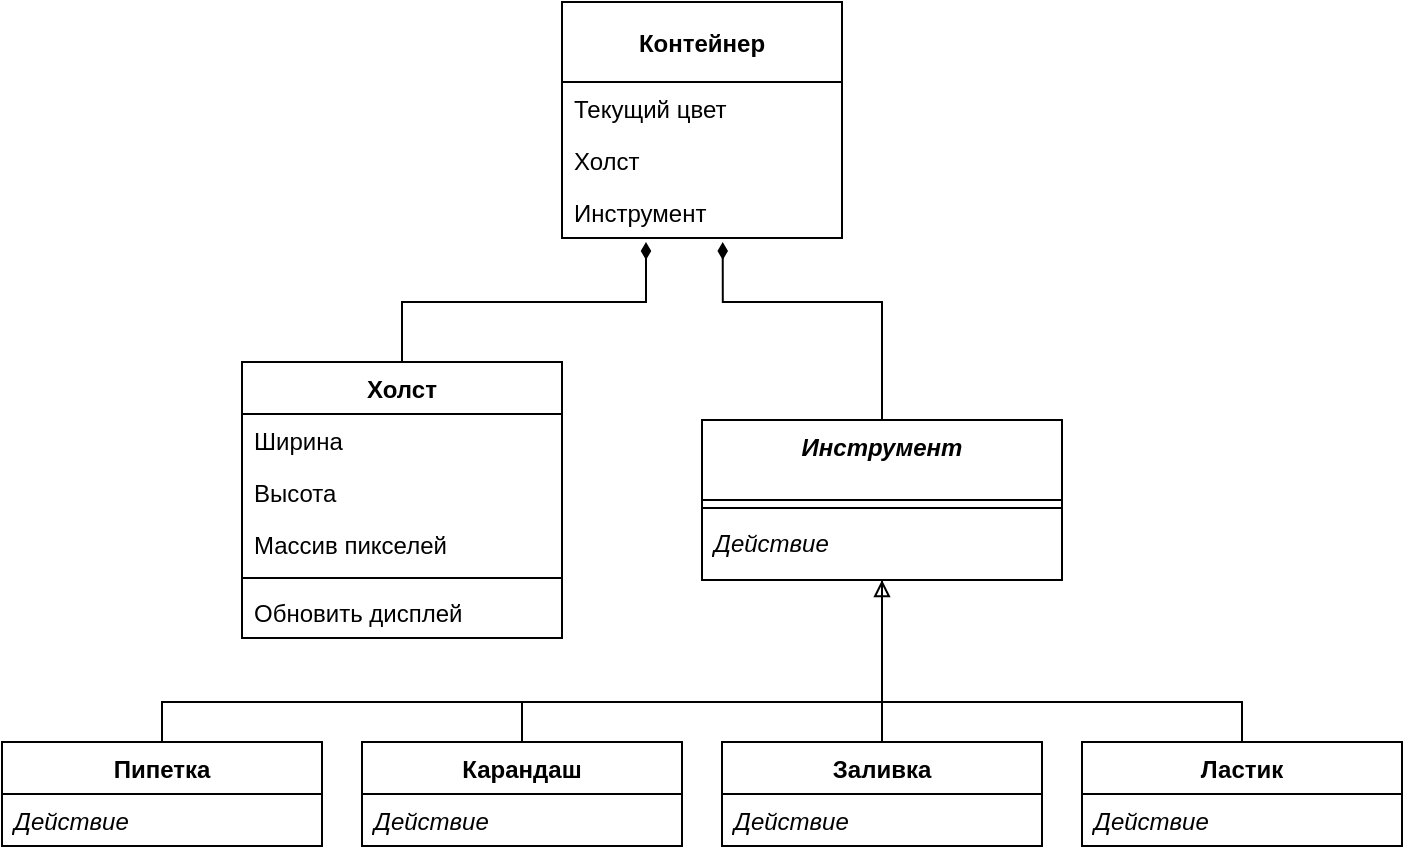 <mxfile version="14.5.1" type="device"><diagram id="C5RBs43oDa-KdzZeNtuy" name="Page-1"><mxGraphModel dx="1024" dy="632" grid="1" gridSize="10" guides="1" tooltips="1" connect="1" arrows="1" fold="1" page="1" pageScale="1" pageWidth="827" pageHeight="1169" math="0" shadow="0"><root><mxCell id="WIyWlLk6GJQsqaUBKTNV-0"/><mxCell id="WIyWlLk6GJQsqaUBKTNV-1" parent="WIyWlLk6GJQsqaUBKTNV-0"/><mxCell id="Wv9nTkSxpjRkTDxQp86z-23" style="edgeStyle=orthogonalEdgeStyle;rounded=0;orthogonalLoop=1;jettySize=auto;html=1;exitX=0.5;exitY=0;exitDx=0;exitDy=0;entryX=0.3;entryY=1.077;entryDx=0;entryDy=0;entryPerimeter=0;endArrow=diamondThin;endFill=1;" parent="WIyWlLk6GJQsqaUBKTNV-1" source="zkfFHV4jXpPFQw0GAbJ--0" target="Wv9nTkSxpjRkTDxQp86z-22" edge="1"><mxGeometry relative="1" as="geometry"><Array as="points"><mxPoint x="240" y="190"/><mxPoint x="362" y="190"/></Array></mxGeometry></mxCell><mxCell id="zkfFHV4jXpPFQw0GAbJ--0" value="Холст" style="swimlane;fontStyle=1;align=center;verticalAlign=top;childLayout=stackLayout;horizontal=1;startSize=26;horizontalStack=0;resizeParent=1;resizeLast=0;collapsible=1;marginBottom=0;rounded=0;shadow=0;strokeWidth=1;" parent="WIyWlLk6GJQsqaUBKTNV-1" vertex="1"><mxGeometry x="160" y="220" width="160" height="138" as="geometry"><mxRectangle x="230" y="140" width="160" height="26" as="alternateBounds"/></mxGeometry></mxCell><mxCell id="zkfFHV4jXpPFQw0GAbJ--1" value="Ширина" style="text;align=left;verticalAlign=top;spacingLeft=4;spacingRight=4;overflow=hidden;rotatable=0;points=[[0,0.5],[1,0.5]];portConstraint=eastwest;" parent="zkfFHV4jXpPFQw0GAbJ--0" vertex="1"><mxGeometry y="26" width="160" height="26" as="geometry"/></mxCell><mxCell id="zkfFHV4jXpPFQw0GAbJ--2" value="Высота" style="text;align=left;verticalAlign=top;spacingLeft=4;spacingRight=4;overflow=hidden;rotatable=0;points=[[0,0.5],[1,0.5]];portConstraint=eastwest;rounded=0;shadow=0;html=0;" parent="zkfFHV4jXpPFQw0GAbJ--0" vertex="1"><mxGeometry y="52" width="160" height="26" as="geometry"/></mxCell><mxCell id="zkfFHV4jXpPFQw0GAbJ--3" value="Массив пикселей" style="text;align=left;verticalAlign=top;spacingLeft=4;spacingRight=4;overflow=hidden;rotatable=0;points=[[0,0.5],[1,0.5]];portConstraint=eastwest;rounded=0;shadow=0;html=0;" parent="zkfFHV4jXpPFQw0GAbJ--0" vertex="1"><mxGeometry y="78" width="160" height="26" as="geometry"/></mxCell><mxCell id="zkfFHV4jXpPFQw0GAbJ--4" value="" style="line;html=1;strokeWidth=1;align=left;verticalAlign=middle;spacingTop=-1;spacingLeft=3;spacingRight=3;rotatable=0;labelPosition=right;points=[];portConstraint=eastwest;" parent="zkfFHV4jXpPFQw0GAbJ--0" vertex="1"><mxGeometry y="104" width="160" height="8" as="geometry"/></mxCell><mxCell id="zkfFHV4jXpPFQw0GAbJ--5" value="Обновить дисплей" style="text;align=left;verticalAlign=top;spacingLeft=4;spacingRight=4;overflow=hidden;rotatable=0;points=[[0,0.5],[1,0.5]];portConstraint=eastwest;" parent="zkfFHV4jXpPFQw0GAbJ--0" vertex="1"><mxGeometry y="112" width="160" height="26" as="geometry"/></mxCell><mxCell id="Wv9nTkSxpjRkTDxQp86z-24" style="edgeStyle=orthogonalEdgeStyle;rounded=0;orthogonalLoop=1;jettySize=auto;html=1;exitX=0.5;exitY=0;exitDx=0;exitDy=0;entryX=0.574;entryY=1.077;entryDx=0;entryDy=0;entryPerimeter=0;endArrow=diamondThin;endFill=1;" parent="WIyWlLk6GJQsqaUBKTNV-1" source="1aP_T1ZPW_lzysKxRq2j-0" target="Wv9nTkSxpjRkTDxQp86z-22" edge="1"><mxGeometry relative="1" as="geometry"><Array as="points"><mxPoint x="480" y="190"/><mxPoint x="400" y="190"/></Array></mxGeometry></mxCell><mxCell id="1aP_T1ZPW_lzysKxRq2j-0" value="Инструмент" style="swimlane;fontStyle=3;align=center;verticalAlign=top;childLayout=stackLayout;horizontal=1;startSize=40;horizontalStack=0;resizeParent=1;resizeLast=0;collapsible=1;marginBottom=0;rounded=0;shadow=0;strokeWidth=1;" parent="WIyWlLk6GJQsqaUBKTNV-1" vertex="1"><mxGeometry x="390" y="249" width="180" height="80" as="geometry"><mxRectangle x="230" y="140" width="160" height="26" as="alternateBounds"/></mxGeometry></mxCell><mxCell id="1aP_T1ZPW_lzysKxRq2j-4" value="" style="line;html=1;strokeWidth=1;align=left;verticalAlign=middle;spacingTop=-1;spacingLeft=3;spacingRight=3;rotatable=0;labelPosition=right;points=[];portConstraint=eastwest;" parent="1aP_T1ZPW_lzysKxRq2j-0" vertex="1"><mxGeometry y="40" width="180" height="8" as="geometry"/></mxCell><mxCell id="1aP_T1ZPW_lzysKxRq2j-5" value="Действие" style="text;align=left;verticalAlign=top;spacingLeft=4;spacingRight=4;overflow=hidden;rotatable=0;points=[[0,0.5],[1,0.5]];portConstraint=eastwest;fontStyle=2" parent="1aP_T1ZPW_lzysKxRq2j-0" vertex="1"><mxGeometry y="48" width="180" height="26" as="geometry"/></mxCell><mxCell id="1aP_T1ZPW_lzysKxRq2j-14" style="edgeStyle=orthogonalEdgeStyle;rounded=0;orthogonalLoop=1;jettySize=auto;html=1;entryX=0.5;entryY=1;entryDx=0;entryDy=0;endArrow=none;endFill=0;" parent="WIyWlLk6GJQsqaUBKTNV-1" source="1aP_T1ZPW_lzysKxRq2j-6" target="1aP_T1ZPW_lzysKxRq2j-0" edge="1"><mxGeometry relative="1" as="geometry"><Array as="points"><mxPoint x="300" y="390"/><mxPoint x="480" y="390"/></Array></mxGeometry></mxCell><mxCell id="1aP_T1ZPW_lzysKxRq2j-6" value="Карандаш" style="swimlane;fontStyle=1;align=center;verticalAlign=top;childLayout=stackLayout;horizontal=1;startSize=26;horizontalStack=0;resizeParent=1;resizeLast=0;collapsible=1;marginBottom=0;rounded=0;shadow=0;strokeWidth=1;" parent="WIyWlLk6GJQsqaUBKTNV-1" vertex="1"><mxGeometry x="220" y="410" width="160" height="52" as="geometry"><mxRectangle x="230" y="140" width="160" height="26" as="alternateBounds"/></mxGeometry></mxCell><mxCell id="QTRBfkokKaadRS-dDEGA-1" value="Действие" style="text;align=left;verticalAlign=top;spacingLeft=4;spacingRight=4;overflow=hidden;rotatable=0;points=[[0,0.5],[1,0.5]];portConstraint=eastwest;fontStyle=2" vertex="1" parent="1aP_T1ZPW_lzysKxRq2j-6"><mxGeometry y="26" width="160" height="26" as="geometry"/></mxCell><mxCell id="1aP_T1ZPW_lzysKxRq2j-15" style="edgeStyle=orthogonalEdgeStyle;rounded=0;orthogonalLoop=1;jettySize=auto;html=1;entryX=0.5;entryY=1;entryDx=0;entryDy=0;endArrow=block;endFill=0;" parent="WIyWlLk6GJQsqaUBKTNV-1" source="1aP_T1ZPW_lzysKxRq2j-10" target="1aP_T1ZPW_lzysKxRq2j-0" edge="1"><mxGeometry relative="1" as="geometry"/></mxCell><mxCell id="1aP_T1ZPW_lzysKxRq2j-10" value="Заливка" style="swimlane;fontStyle=1;align=center;verticalAlign=top;childLayout=stackLayout;horizontal=1;startSize=26;horizontalStack=0;resizeParent=1;resizeLast=0;collapsible=1;marginBottom=0;rounded=0;shadow=0;strokeWidth=1;" parent="WIyWlLk6GJQsqaUBKTNV-1" vertex="1"><mxGeometry x="400" y="410" width="160" height="52" as="geometry"><mxRectangle x="230" y="140" width="160" height="26" as="alternateBounds"/></mxGeometry></mxCell><mxCell id="QTRBfkokKaadRS-dDEGA-2" value="Действие" style="text;align=left;verticalAlign=top;spacingLeft=4;spacingRight=4;overflow=hidden;rotatable=0;points=[[0,0.5],[1,0.5]];portConstraint=eastwest;fontStyle=2" vertex="1" parent="1aP_T1ZPW_lzysKxRq2j-10"><mxGeometry y="26" width="160" height="26" as="geometry"/></mxCell><mxCell id="1aP_T1ZPW_lzysKxRq2j-13" style="edgeStyle=orthogonalEdgeStyle;rounded=0;orthogonalLoop=1;jettySize=auto;html=1;entryX=0.5;entryY=1;entryDx=0;entryDy=0;endArrow=none;endFill=0;" parent="WIyWlLk6GJQsqaUBKTNV-1" source="1aP_T1ZPW_lzysKxRq2j-11" target="1aP_T1ZPW_lzysKxRq2j-0" edge="1"><mxGeometry relative="1" as="geometry"><Array as="points"><mxPoint x="120" y="390"/><mxPoint x="480" y="390"/></Array></mxGeometry></mxCell><mxCell id="1aP_T1ZPW_lzysKxRq2j-11" value="Пипетка" style="swimlane;fontStyle=1;align=center;verticalAlign=top;childLayout=stackLayout;horizontal=1;startSize=26;horizontalStack=0;resizeParent=1;resizeLast=0;collapsible=1;marginBottom=0;rounded=0;shadow=0;strokeWidth=1;" parent="WIyWlLk6GJQsqaUBKTNV-1" vertex="1"><mxGeometry x="40" y="410" width="160" height="52" as="geometry"><mxRectangle x="230" y="140" width="160" height="26" as="alternateBounds"/></mxGeometry></mxCell><mxCell id="QTRBfkokKaadRS-dDEGA-0" value="Действие" style="text;align=left;verticalAlign=top;spacingLeft=4;spacingRight=4;overflow=hidden;rotatable=0;points=[[0,0.5],[1,0.5]];portConstraint=eastwest;fontStyle=2" vertex="1" parent="1aP_T1ZPW_lzysKxRq2j-11"><mxGeometry y="26" width="160" height="26" as="geometry"/></mxCell><mxCell id="1aP_T1ZPW_lzysKxRq2j-16" style="edgeStyle=orthogonalEdgeStyle;rounded=0;orthogonalLoop=1;jettySize=auto;html=1;endArrow=none;endFill=0;" parent="WIyWlLk6GJQsqaUBKTNV-1" source="1aP_T1ZPW_lzysKxRq2j-12" edge="1"><mxGeometry relative="1" as="geometry"><mxPoint x="480" y="360" as="targetPoint"/><Array as="points"><mxPoint x="660" y="390"/><mxPoint x="480" y="390"/></Array></mxGeometry></mxCell><mxCell id="1aP_T1ZPW_lzysKxRq2j-12" value="Ластик" style="swimlane;fontStyle=1;align=center;verticalAlign=top;childLayout=stackLayout;horizontal=1;startSize=26;horizontalStack=0;resizeParent=1;resizeLast=0;collapsible=1;marginBottom=0;rounded=0;shadow=0;strokeWidth=1;" parent="WIyWlLk6GJQsqaUBKTNV-1" vertex="1"><mxGeometry x="580" y="410" width="160" height="52" as="geometry"><mxRectangle x="230" y="140" width="160" height="26" as="alternateBounds"/></mxGeometry></mxCell><mxCell id="QTRBfkokKaadRS-dDEGA-3" value="Действие" style="text;align=left;verticalAlign=top;spacingLeft=4;spacingRight=4;overflow=hidden;rotatable=0;points=[[0,0.5],[1,0.5]];portConstraint=eastwest;fontStyle=2" vertex="1" parent="1aP_T1ZPW_lzysKxRq2j-12"><mxGeometry y="26" width="160" height="26" as="geometry"/></mxCell><mxCell id="Wv9nTkSxpjRkTDxQp86z-19" value="Контейнер" style="swimlane;fontStyle=1;childLayout=stackLayout;horizontal=1;startSize=40;fillColor=none;horizontalStack=0;resizeParent=1;resizeParentMax=0;resizeLast=0;collapsible=1;marginBottom=0;" parent="WIyWlLk6GJQsqaUBKTNV-1" vertex="1"><mxGeometry x="320" y="40" width="140" height="118" as="geometry"><mxRectangle x="350" y="40" width="90" height="30" as="alternateBounds"/></mxGeometry></mxCell><mxCell id="Wv9nTkSxpjRkTDxQp86z-20" value="Текущий цвет" style="text;strokeColor=none;fillColor=none;align=left;verticalAlign=top;spacingLeft=4;spacingRight=4;overflow=hidden;rotatable=0;points=[[0,0.5],[1,0.5]];portConstraint=eastwest;" parent="Wv9nTkSxpjRkTDxQp86z-19" vertex="1"><mxGeometry y="40" width="140" height="26" as="geometry"/></mxCell><mxCell id="Wv9nTkSxpjRkTDxQp86z-21" value="Холст" style="text;strokeColor=none;fillColor=none;align=left;verticalAlign=top;spacingLeft=4;spacingRight=4;overflow=hidden;rotatable=0;points=[[0,0.5],[1,0.5]];portConstraint=eastwest;" parent="Wv9nTkSxpjRkTDxQp86z-19" vertex="1"><mxGeometry y="66" width="140" height="26" as="geometry"/></mxCell><mxCell id="Wv9nTkSxpjRkTDxQp86z-22" value="Инструмент" style="text;strokeColor=none;fillColor=none;align=left;verticalAlign=top;spacingLeft=4;spacingRight=4;overflow=hidden;rotatable=0;points=[[0,0.5],[1,0.5]];portConstraint=eastwest;" parent="Wv9nTkSxpjRkTDxQp86z-19" vertex="1"><mxGeometry y="92" width="140" height="26" as="geometry"/></mxCell></root></mxGraphModel></diagram></mxfile>